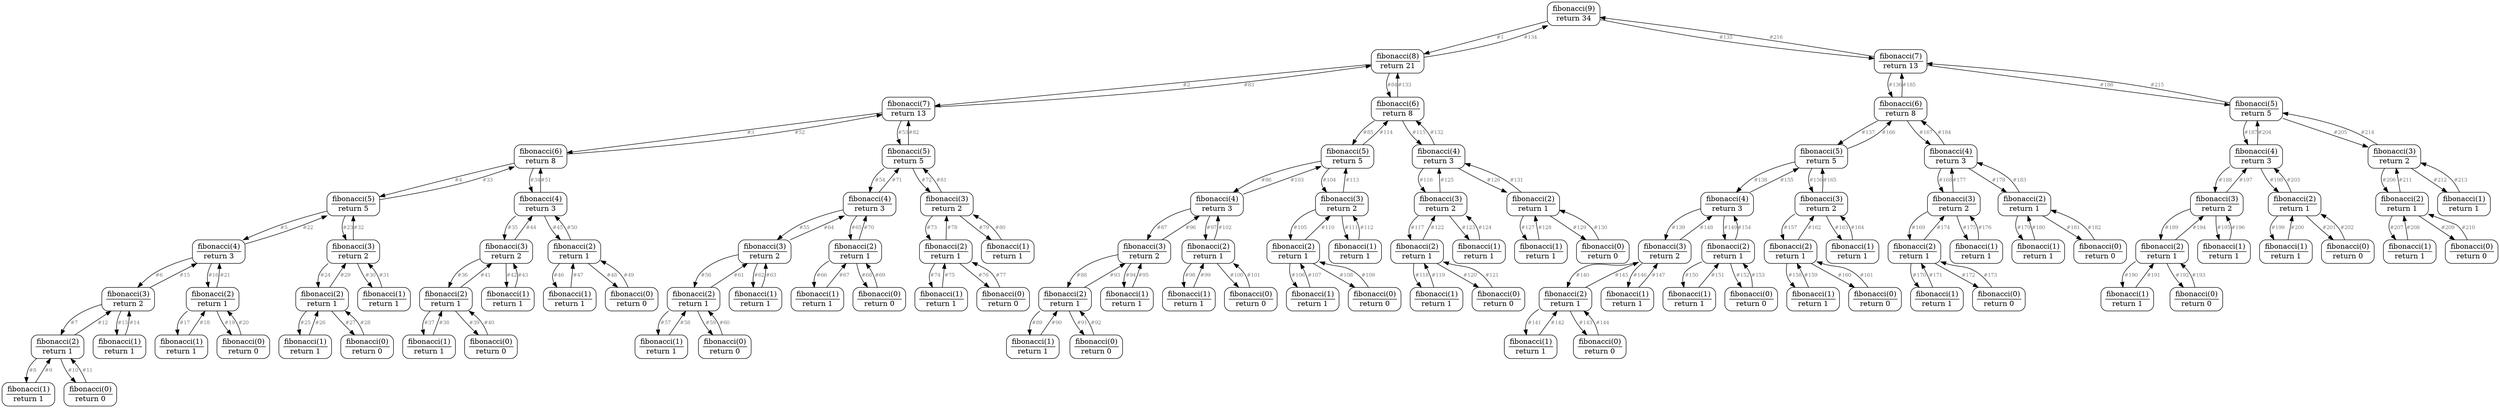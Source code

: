 digraph {
graph [
  rankdir=TB
];
node [
  style=rounded,
  shape=rectangle
];
edge [
  arrowsize=1,
  color=black,
  fontsize=10,
  fontcolor=gray45
];

140332247351504 [
  label=<<TABLE BORDER="0" CELLBORDER="0" CELLSPACING="0"><TR><TD>fibonacci(9)</TD></TR><HR/><TR><TD>return 34</TD></TR></TABLE>>
];
140332247351536 [
  label=<<TABLE BORDER="0" CELLBORDER="0" CELLSPACING="0"><TR><TD>fibonacci(8)</TD></TR><HR/><TR><TD>return 21</TD></TR></TABLE>>
];
140332247351568 [
  label=<<TABLE BORDER="0" CELLBORDER="0" CELLSPACING="0"><TR><TD>fibonacci(7)</TD></TR><HR/><TR><TD>return 13</TD></TR></TABLE>>
];
140332247351600 [
  label=<<TABLE BORDER="0" CELLBORDER="0" CELLSPACING="0"><TR><TD>fibonacci(6)</TD></TR><HR/><TR><TD>return 8</TD></TR></TABLE>>
];
140332247351632 [
  label=<<TABLE BORDER="0" CELLBORDER="0" CELLSPACING="0"><TR><TD>fibonacci(5)</TD></TR><HR/><TR><TD>return 5</TD></TR></TABLE>>
];
140332247351664 [
  label=<<TABLE BORDER="0" CELLBORDER="0" CELLSPACING="0"><TR><TD>fibonacci(4)</TD></TR><HR/><TR><TD>return 3</TD></TR></TABLE>>
];
140332247351696 [
  label=<<TABLE BORDER="0" CELLBORDER="0" CELLSPACING="0"><TR><TD>fibonacci(3)</TD></TR><HR/><TR><TD>return 2</TD></TR></TABLE>>
];
140332247351728 [
  label=<<TABLE BORDER="0" CELLBORDER="0" CELLSPACING="0"><TR><TD>fibonacci(2)</TD></TR><HR/><TR><TD>return 1</TD></TR></TABLE>>
];
140332247351760 [
  label=<<TABLE BORDER="0" CELLBORDER="0" CELLSPACING="0"><TR><TD>fibonacci(1)</TD></TR><HR/><TR><TD>return 1</TD></TR></TABLE>>
];
140332247351792 [
  label=<<TABLE BORDER="0" CELLBORDER="0" CELLSPACING="0"><TR><TD>fibonacci(0)</TD></TR><HR/><TR><TD>return 0</TD></TR></TABLE>>
];
140332247351824 [
  label=<<TABLE BORDER="0" CELLBORDER="0" CELLSPACING="0"><TR><TD>fibonacci(1)</TD></TR><HR/><TR><TD>return 1</TD></TR></TABLE>>
];
140332247351856 [
  label=<<TABLE BORDER="0" CELLBORDER="0" CELLSPACING="0"><TR><TD>fibonacci(2)</TD></TR><HR/><TR><TD>return 1</TD></TR></TABLE>>
];
140332247351888 [
  label=<<TABLE BORDER="0" CELLBORDER="0" CELLSPACING="0"><TR><TD>fibonacci(1)</TD></TR><HR/><TR><TD>return 1</TD></TR></TABLE>>
];
140332247351920 [
  label=<<TABLE BORDER="0" CELLBORDER="0" CELLSPACING="0"><TR><TD>fibonacci(0)</TD></TR><HR/><TR><TD>return 0</TD></TR></TABLE>>
];
140332247351952 [
  label=<<TABLE BORDER="0" CELLBORDER="0" CELLSPACING="0"><TR><TD>fibonacci(3)</TD></TR><HR/><TR><TD>return 2</TD></TR></TABLE>>
];
140332247351984 [
  label=<<TABLE BORDER="0" CELLBORDER="0" CELLSPACING="0"><TR><TD>fibonacci(2)</TD></TR><HR/><TR><TD>return 1</TD></TR></TABLE>>
];
140332247352016 [
  label=<<TABLE BORDER="0" CELLBORDER="0" CELLSPACING="0"><TR><TD>fibonacci(1)</TD></TR><HR/><TR><TD>return 1</TD></TR></TABLE>>
];
140332247352048 [
  label=<<TABLE BORDER="0" CELLBORDER="0" CELLSPACING="0"><TR><TD>fibonacci(0)</TD></TR><HR/><TR><TD>return 0</TD></TR></TABLE>>
];
140332247352080 [
  label=<<TABLE BORDER="0" CELLBORDER="0" CELLSPACING="0"><TR><TD>fibonacci(1)</TD></TR><HR/><TR><TD>return 1</TD></TR></TABLE>>
];
140332247352112 [
  label=<<TABLE BORDER="0" CELLBORDER="0" CELLSPACING="0"><TR><TD>fibonacci(4)</TD></TR><HR/><TR><TD>return 3</TD></TR></TABLE>>
];
140332247352144 [
  label=<<TABLE BORDER="0" CELLBORDER="0" CELLSPACING="0"><TR><TD>fibonacci(3)</TD></TR><HR/><TR><TD>return 2</TD></TR></TABLE>>
];
140332247352176 [
  label=<<TABLE BORDER="0" CELLBORDER="0" CELLSPACING="0"><TR><TD>fibonacci(2)</TD></TR><HR/><TR><TD>return 1</TD></TR></TABLE>>
];
140332247352208 [
  label=<<TABLE BORDER="0" CELLBORDER="0" CELLSPACING="0"><TR><TD>fibonacci(1)</TD></TR><HR/><TR><TD>return 1</TD></TR></TABLE>>
];
140332247352240 [
  label=<<TABLE BORDER="0" CELLBORDER="0" CELLSPACING="0"><TR><TD>fibonacci(0)</TD></TR><HR/><TR><TD>return 0</TD></TR></TABLE>>
];
140332247352272 [
  label=<<TABLE BORDER="0" CELLBORDER="0" CELLSPACING="0"><TR><TD>fibonacci(1)</TD></TR><HR/><TR><TD>return 1</TD></TR></TABLE>>
];
140332247352304 [
  label=<<TABLE BORDER="0" CELLBORDER="0" CELLSPACING="0"><TR><TD>fibonacci(2)</TD></TR><HR/><TR><TD>return 1</TD></TR></TABLE>>
];
140332247352336 [
  label=<<TABLE BORDER="0" CELLBORDER="0" CELLSPACING="0"><TR><TD>fibonacci(1)</TD></TR><HR/><TR><TD>return 1</TD></TR></TABLE>>
];
140332247352368 [
  label=<<TABLE BORDER="0" CELLBORDER="0" CELLSPACING="0"><TR><TD>fibonacci(0)</TD></TR><HR/><TR><TD>return 0</TD></TR></TABLE>>
];
140332247352400 [
  label=<<TABLE BORDER="0" CELLBORDER="0" CELLSPACING="0"><TR><TD>fibonacci(5)</TD></TR><HR/><TR><TD>return 5</TD></TR></TABLE>>
];
140332247352432 [
  label=<<TABLE BORDER="0" CELLBORDER="0" CELLSPACING="0"><TR><TD>fibonacci(4)</TD></TR><HR/><TR><TD>return 3</TD></TR></TABLE>>
];
140332247352464 [
  label=<<TABLE BORDER="0" CELLBORDER="0" CELLSPACING="0"><TR><TD>fibonacci(3)</TD></TR><HR/><TR><TD>return 2</TD></TR></TABLE>>
];
140332247352496 [
  label=<<TABLE BORDER="0" CELLBORDER="0" CELLSPACING="0"><TR><TD>fibonacci(2)</TD></TR><HR/><TR><TD>return 1</TD></TR></TABLE>>
];
140332247352528 [
  label=<<TABLE BORDER="0" CELLBORDER="0" CELLSPACING="0"><TR><TD>fibonacci(1)</TD></TR><HR/><TR><TD>return 1</TD></TR></TABLE>>
];
140332247352560 [
  label=<<TABLE BORDER="0" CELLBORDER="0" CELLSPACING="0"><TR><TD>fibonacci(0)</TD></TR><HR/><TR><TD>return 0</TD></TR></TABLE>>
];
140332247352592 [
  label=<<TABLE BORDER="0" CELLBORDER="0" CELLSPACING="0"><TR><TD>fibonacci(1)</TD></TR><HR/><TR><TD>return 1</TD></TR></TABLE>>
];
140332247352624 [
  label=<<TABLE BORDER="0" CELLBORDER="0" CELLSPACING="0"><TR><TD>fibonacci(2)</TD></TR><HR/><TR><TD>return 1</TD></TR></TABLE>>
];
140332247352656 [
  label=<<TABLE BORDER="0" CELLBORDER="0" CELLSPACING="0"><TR><TD>fibonacci(1)</TD></TR><HR/><TR><TD>return 1</TD></TR></TABLE>>
];
140332247352688 [
  label=<<TABLE BORDER="0" CELLBORDER="0" CELLSPACING="0"><TR><TD>fibonacci(0)</TD></TR><HR/><TR><TD>return 0</TD></TR></TABLE>>
];
140332247352720 [
  label=<<TABLE BORDER="0" CELLBORDER="0" CELLSPACING="0"><TR><TD>fibonacci(3)</TD></TR><HR/><TR><TD>return 2</TD></TR></TABLE>>
];
140332247352752 [
  label=<<TABLE BORDER="0" CELLBORDER="0" CELLSPACING="0"><TR><TD>fibonacci(2)</TD></TR><HR/><TR><TD>return 1</TD></TR></TABLE>>
];
140332247352784 [
  label=<<TABLE BORDER="0" CELLBORDER="0" CELLSPACING="0"><TR><TD>fibonacci(1)</TD></TR><HR/><TR><TD>return 1</TD></TR></TABLE>>
];
140332247352816 [
  label=<<TABLE BORDER="0" CELLBORDER="0" CELLSPACING="0"><TR><TD>fibonacci(0)</TD></TR><HR/><TR><TD>return 0</TD></TR></TABLE>>
];
140332247352848 [
  label=<<TABLE BORDER="0" CELLBORDER="0" CELLSPACING="0"><TR><TD>fibonacci(1)</TD></TR><HR/><TR><TD>return 1</TD></TR></TABLE>>
];
140332247352880 [
  label=<<TABLE BORDER="0" CELLBORDER="0" CELLSPACING="0"><TR><TD>fibonacci(6)</TD></TR><HR/><TR><TD>return 8</TD></TR></TABLE>>
];
140332247352912 [
  label=<<TABLE BORDER="0" CELLBORDER="0" CELLSPACING="0"><TR><TD>fibonacci(5)</TD></TR><HR/><TR><TD>return 5</TD></TR></TABLE>>
];
140332247352944 [
  label=<<TABLE BORDER="0" CELLBORDER="0" CELLSPACING="0"><TR><TD>fibonacci(4)</TD></TR><HR/><TR><TD>return 3</TD></TR></TABLE>>
];
140332247352976 [
  label=<<TABLE BORDER="0" CELLBORDER="0" CELLSPACING="0"><TR><TD>fibonacci(3)</TD></TR><HR/><TR><TD>return 2</TD></TR></TABLE>>
];
140332247353008 [
  label=<<TABLE BORDER="0" CELLBORDER="0" CELLSPACING="0"><TR><TD>fibonacci(2)</TD></TR><HR/><TR><TD>return 1</TD></TR></TABLE>>
];
140332247353040 [
  label=<<TABLE BORDER="0" CELLBORDER="0" CELLSPACING="0"><TR><TD>fibonacci(1)</TD></TR><HR/><TR><TD>return 1</TD></TR></TABLE>>
];
140332247353072 [
  label=<<TABLE BORDER="0" CELLBORDER="0" CELLSPACING="0"><TR><TD>fibonacci(0)</TD></TR><HR/><TR><TD>return 0</TD></TR></TABLE>>
];
140332247353104 [
  label=<<TABLE BORDER="0" CELLBORDER="0" CELLSPACING="0"><TR><TD>fibonacci(1)</TD></TR><HR/><TR><TD>return 1</TD></TR></TABLE>>
];
140332247353136 [
  label=<<TABLE BORDER="0" CELLBORDER="0" CELLSPACING="0"><TR><TD>fibonacci(2)</TD></TR><HR/><TR><TD>return 1</TD></TR></TABLE>>
];
140332247353168 [
  label=<<TABLE BORDER="0" CELLBORDER="0" CELLSPACING="0"><TR><TD>fibonacci(1)</TD></TR><HR/><TR><TD>return 1</TD></TR></TABLE>>
];
140332247353200 [
  label=<<TABLE BORDER="0" CELLBORDER="0" CELLSPACING="0"><TR><TD>fibonacci(0)</TD></TR><HR/><TR><TD>return 0</TD></TR></TABLE>>
];
140332247353232 [
  label=<<TABLE BORDER="0" CELLBORDER="0" CELLSPACING="0"><TR><TD>fibonacci(3)</TD></TR><HR/><TR><TD>return 2</TD></TR></TABLE>>
];
140332247353264 [
  label=<<TABLE BORDER="0" CELLBORDER="0" CELLSPACING="0"><TR><TD>fibonacci(2)</TD></TR><HR/><TR><TD>return 1</TD></TR></TABLE>>
];
140332247353296 [
  label=<<TABLE BORDER="0" CELLBORDER="0" CELLSPACING="0"><TR><TD>fibonacci(1)</TD></TR><HR/><TR><TD>return 1</TD></TR></TABLE>>
];
140332247353328 [
  label=<<TABLE BORDER="0" CELLBORDER="0" CELLSPACING="0"><TR><TD>fibonacci(0)</TD></TR><HR/><TR><TD>return 0</TD></TR></TABLE>>
];
140332247353360 [
  label=<<TABLE BORDER="0" CELLBORDER="0" CELLSPACING="0"><TR><TD>fibonacci(1)</TD></TR><HR/><TR><TD>return 1</TD></TR></TABLE>>
];
140332247353392 [
  label=<<TABLE BORDER="0" CELLBORDER="0" CELLSPACING="0"><TR><TD>fibonacci(4)</TD></TR><HR/><TR><TD>return 3</TD></TR></TABLE>>
];
140332247353424 [
  label=<<TABLE BORDER="0" CELLBORDER="0" CELLSPACING="0"><TR><TD>fibonacci(3)</TD></TR><HR/><TR><TD>return 2</TD></TR></TABLE>>
];
140332247353456 [
  label=<<TABLE BORDER="0" CELLBORDER="0" CELLSPACING="0"><TR><TD>fibonacci(2)</TD></TR><HR/><TR><TD>return 1</TD></TR></TABLE>>
];
140332247353488 [
  label=<<TABLE BORDER="0" CELLBORDER="0" CELLSPACING="0"><TR><TD>fibonacci(1)</TD></TR><HR/><TR><TD>return 1</TD></TR></TABLE>>
];
140332247353520 [
  label=<<TABLE BORDER="0" CELLBORDER="0" CELLSPACING="0"><TR><TD>fibonacci(0)</TD></TR><HR/><TR><TD>return 0</TD></TR></TABLE>>
];
140332247353552 [
  label=<<TABLE BORDER="0" CELLBORDER="0" CELLSPACING="0"><TR><TD>fibonacci(1)</TD></TR><HR/><TR><TD>return 1</TD></TR></TABLE>>
];
140332247353584 [
  label=<<TABLE BORDER="0" CELLBORDER="0" CELLSPACING="0"><TR><TD>fibonacci(2)</TD></TR><HR/><TR><TD>return 1</TD></TR></TABLE>>
];
140332247353616 [
  label=<<TABLE BORDER="0" CELLBORDER="0" CELLSPACING="0"><TR><TD>fibonacci(1)</TD></TR><HR/><TR><TD>return 1</TD></TR></TABLE>>
];
140332247353648 [
  label=<<TABLE BORDER="0" CELLBORDER="0" CELLSPACING="0"><TR><TD>fibonacci(0)</TD></TR><HR/><TR><TD>return 0</TD></TR></TABLE>>
];
140332247353680 [
  label=<<TABLE BORDER="0" CELLBORDER="0" CELLSPACING="0"><TR><TD>fibonacci(7)</TD></TR><HR/><TR><TD>return 13</TD></TR></TABLE>>
];
140332247353712 [
  label=<<TABLE BORDER="0" CELLBORDER="0" CELLSPACING="0"><TR><TD>fibonacci(6)</TD></TR><HR/><TR><TD>return 8</TD></TR></TABLE>>
];
140332247353744 [
  label=<<TABLE BORDER="0" CELLBORDER="0" CELLSPACING="0"><TR><TD>fibonacci(5)</TD></TR><HR/><TR><TD>return 5</TD></TR></TABLE>>
];
140332247353776 [
  label=<<TABLE BORDER="0" CELLBORDER="0" CELLSPACING="0"><TR><TD>fibonacci(4)</TD></TR><HR/><TR><TD>return 3</TD></TR></TABLE>>
];
140332247353808 [
  label=<<TABLE BORDER="0" CELLBORDER="0" CELLSPACING="0"><TR><TD>fibonacci(3)</TD></TR><HR/><TR><TD>return 2</TD></TR></TABLE>>
];
140332247353840 [
  label=<<TABLE BORDER="0" CELLBORDER="0" CELLSPACING="0"><TR><TD>fibonacci(2)</TD></TR><HR/><TR><TD>return 1</TD></TR></TABLE>>
];
140332247353872 [
  label=<<TABLE BORDER="0" CELLBORDER="0" CELLSPACING="0"><TR><TD>fibonacci(1)</TD></TR><HR/><TR><TD>return 1</TD></TR></TABLE>>
];
140332247353904 [
  label=<<TABLE BORDER="0" CELLBORDER="0" CELLSPACING="0"><TR><TD>fibonacci(0)</TD></TR><HR/><TR><TD>return 0</TD></TR></TABLE>>
];
140332247353936 [
  label=<<TABLE BORDER="0" CELLBORDER="0" CELLSPACING="0"><TR><TD>fibonacci(1)</TD></TR><HR/><TR><TD>return 1</TD></TR></TABLE>>
];
140332247353968 [
  label=<<TABLE BORDER="0" CELLBORDER="0" CELLSPACING="0"><TR><TD>fibonacci(2)</TD></TR><HR/><TR><TD>return 1</TD></TR></TABLE>>
];
140332247354000 [
  label=<<TABLE BORDER="0" CELLBORDER="0" CELLSPACING="0"><TR><TD>fibonacci(1)</TD></TR><HR/><TR><TD>return 1</TD></TR></TABLE>>
];
140332247354032 [
  label=<<TABLE BORDER="0" CELLBORDER="0" CELLSPACING="0"><TR><TD>fibonacci(0)</TD></TR><HR/><TR><TD>return 0</TD></TR></TABLE>>
];
140332247354064 [
  label=<<TABLE BORDER="0" CELLBORDER="0" CELLSPACING="0"><TR><TD>fibonacci(3)</TD></TR><HR/><TR><TD>return 2</TD></TR></TABLE>>
];
140332247354096 [
  label=<<TABLE BORDER="0" CELLBORDER="0" CELLSPACING="0"><TR><TD>fibonacci(2)</TD></TR><HR/><TR><TD>return 1</TD></TR></TABLE>>
];
140332247354128 [
  label=<<TABLE BORDER="0" CELLBORDER="0" CELLSPACING="0"><TR><TD>fibonacci(1)</TD></TR><HR/><TR><TD>return 1</TD></TR></TABLE>>
];
140332247354160 [
  label=<<TABLE BORDER="0" CELLBORDER="0" CELLSPACING="0"><TR><TD>fibonacci(0)</TD></TR><HR/><TR><TD>return 0</TD></TR></TABLE>>
];
140332247354192 [
  label=<<TABLE BORDER="0" CELLBORDER="0" CELLSPACING="0"><TR><TD>fibonacci(1)</TD></TR><HR/><TR><TD>return 1</TD></TR></TABLE>>
];
140332247354224 [
  label=<<TABLE BORDER="0" CELLBORDER="0" CELLSPACING="0"><TR><TD>fibonacci(4)</TD></TR><HR/><TR><TD>return 3</TD></TR></TABLE>>
];
140332247354256 [
  label=<<TABLE BORDER="0" CELLBORDER="0" CELLSPACING="0"><TR><TD>fibonacci(3)</TD></TR><HR/><TR><TD>return 2</TD></TR></TABLE>>
];
140332247354288 [
  label=<<TABLE BORDER="0" CELLBORDER="0" CELLSPACING="0"><TR><TD>fibonacci(2)</TD></TR><HR/><TR><TD>return 1</TD></TR></TABLE>>
];
140332247354320 [
  label=<<TABLE BORDER="0" CELLBORDER="0" CELLSPACING="0"><TR><TD>fibonacci(1)</TD></TR><HR/><TR><TD>return 1</TD></TR></TABLE>>
];
140332247354352 [
  label=<<TABLE BORDER="0" CELLBORDER="0" CELLSPACING="0"><TR><TD>fibonacci(0)</TD></TR><HR/><TR><TD>return 0</TD></TR></TABLE>>
];
140332247354384 [
  label=<<TABLE BORDER="0" CELLBORDER="0" CELLSPACING="0"><TR><TD>fibonacci(1)</TD></TR><HR/><TR><TD>return 1</TD></TR></TABLE>>
];
140332247354416 [
  label=<<TABLE BORDER="0" CELLBORDER="0" CELLSPACING="0"><TR><TD>fibonacci(2)</TD></TR><HR/><TR><TD>return 1</TD></TR></TABLE>>
];
140332247354448 [
  label=<<TABLE BORDER="0" CELLBORDER="0" CELLSPACING="0"><TR><TD>fibonacci(1)</TD></TR><HR/><TR><TD>return 1</TD></TR></TABLE>>
];
140332247354480 [
  label=<<TABLE BORDER="0" CELLBORDER="0" CELLSPACING="0"><TR><TD>fibonacci(0)</TD></TR><HR/><TR><TD>return 0</TD></TR></TABLE>>
];
140332247354512 [
  label=<<TABLE BORDER="0" CELLBORDER="0" CELLSPACING="0"><TR><TD>fibonacci(5)</TD></TR><HR/><TR><TD>return 5</TD></TR></TABLE>>
];
140332247354544 [
  label=<<TABLE BORDER="0" CELLBORDER="0" CELLSPACING="0"><TR><TD>fibonacci(4)</TD></TR><HR/><TR><TD>return 3</TD></TR></TABLE>>
];
140332247354576 [
  label=<<TABLE BORDER="0" CELLBORDER="0" CELLSPACING="0"><TR><TD>fibonacci(3)</TD></TR><HR/><TR><TD>return 2</TD></TR></TABLE>>
];
140332247354608 [
  label=<<TABLE BORDER="0" CELLBORDER="0" CELLSPACING="0"><TR><TD>fibonacci(2)</TD></TR><HR/><TR><TD>return 1</TD></TR></TABLE>>
];
140332247354640 [
  label=<<TABLE BORDER="0" CELLBORDER="0" CELLSPACING="0"><TR><TD>fibonacci(1)</TD></TR><HR/><TR><TD>return 1</TD></TR></TABLE>>
];
140332247354672 [
  label=<<TABLE BORDER="0" CELLBORDER="0" CELLSPACING="0"><TR><TD>fibonacci(0)</TD></TR><HR/><TR><TD>return 0</TD></TR></TABLE>>
];
140332247354704 [
  label=<<TABLE BORDER="0" CELLBORDER="0" CELLSPACING="0"><TR><TD>fibonacci(1)</TD></TR><HR/><TR><TD>return 1</TD></TR></TABLE>>
];
140332247354736 [
  label=<<TABLE BORDER="0" CELLBORDER="0" CELLSPACING="0"><TR><TD>fibonacci(2)</TD></TR><HR/><TR><TD>return 1</TD></TR></TABLE>>
];
140332247354768 [
  label=<<TABLE BORDER="0" CELLBORDER="0" CELLSPACING="0"><TR><TD>fibonacci(1)</TD></TR><HR/><TR><TD>return 1</TD></TR></TABLE>>
];
140332247354800 [
  label=<<TABLE BORDER="0" CELLBORDER="0" CELLSPACING="0"><TR><TD>fibonacci(0)</TD></TR><HR/><TR><TD>return 0</TD></TR></TABLE>>
];
140332247354832 [
  label=<<TABLE BORDER="0" CELLBORDER="0" CELLSPACING="0"><TR><TD>fibonacci(3)</TD></TR><HR/><TR><TD>return 2</TD></TR></TABLE>>
];
140332247354864 [
  label=<<TABLE BORDER="0" CELLBORDER="0" CELLSPACING="0"><TR><TD>fibonacci(2)</TD></TR><HR/><TR><TD>return 1</TD></TR></TABLE>>
];
140332247354896 [
  label=<<TABLE BORDER="0" CELLBORDER="0" CELLSPACING="0"><TR><TD>fibonacci(1)</TD></TR><HR/><TR><TD>return 1</TD></TR></TABLE>>
];
140332247354928 [
  label=<<TABLE BORDER="0" CELLBORDER="0" CELLSPACING="0"><TR><TD>fibonacci(0)</TD></TR><HR/><TR><TD>return 0</TD></TR></TABLE>>
];
140332247354960 [
  label=<<TABLE BORDER="0" CELLBORDER="0" CELLSPACING="0"><TR><TD>fibonacci(1)</TD></TR><HR/><TR><TD>return 1</TD></TR></TABLE>>
];
140332247351504 -> 140332247351536 [
  label="#1"
];
140332247351536 -> 140332247351568 [
  label="#2"
];
140332247351568 -> 140332247351600 [
  label="#3"
];
140332247351600 -> 140332247351632 [
  label="#4"
];
140332247351632 -> 140332247351664 [
  label="#5"
];
140332247351664 -> 140332247351696 [
  label="#6"
];
140332247351696 -> 140332247351728 [
  label="#7"
];
140332247351728 -> 140332247351760 [
  label="#8"
];
140332247351760 -> 140332247351728 [
  label="#9"
];
140332247351728 -> 140332247351792 [
  label="#10"
];
140332247351792 -> 140332247351728 [
  label="#11"
];
140332247351728 -> 140332247351696 [
  label="#12"
];
140332247351696 -> 140332247351824 [
  label="#13"
];
140332247351824 -> 140332247351696 [
  label="#14"
];
140332247351696 -> 140332247351664 [
  label="#15"
];
140332247351664 -> 140332247351856 [
  label="#16"
];
140332247351856 -> 140332247351888 [
  label="#17"
];
140332247351888 -> 140332247351856 [
  label="#18"
];
140332247351856 -> 140332247351920 [
  label="#19"
];
140332247351920 -> 140332247351856 [
  label="#20"
];
140332247351856 -> 140332247351664 [
  label="#21"
];
140332247351664 -> 140332247351632 [
  label="#22"
];
140332247351632 -> 140332247351952 [
  label="#23"
];
140332247351952 -> 140332247351984 [
  label="#24"
];
140332247351984 -> 140332247352016 [
  label="#25"
];
140332247352016 -> 140332247351984 [
  label="#26"
];
140332247351984 -> 140332247352048 [
  label="#27"
];
140332247352048 -> 140332247351984 [
  label="#28"
];
140332247351984 -> 140332247351952 [
  label="#29"
];
140332247351952 -> 140332247352080 [
  label="#30"
];
140332247352080 -> 140332247351952 [
  label="#31"
];
140332247351952 -> 140332247351632 [
  label="#32"
];
140332247351632 -> 140332247351600 [
  label="#33"
];
140332247351600 -> 140332247352112 [
  label="#34"
];
140332247352112 -> 140332247352144 [
  label="#35"
];
140332247352144 -> 140332247352176 [
  label="#36"
];
140332247352176 -> 140332247352208 [
  label="#37"
];
140332247352208 -> 140332247352176 [
  label="#38"
];
140332247352176 -> 140332247352240 [
  label="#39"
];
140332247352240 -> 140332247352176 [
  label="#40"
];
140332247352176 -> 140332247352144 [
  label="#41"
];
140332247352144 -> 140332247352272 [
  label="#42"
];
140332247352272 -> 140332247352144 [
  label="#43"
];
140332247352144 -> 140332247352112 [
  label="#44"
];
140332247352112 -> 140332247352304 [
  label="#45"
];
140332247352304 -> 140332247352336 [
  label="#46"
];
140332247352336 -> 140332247352304 [
  label="#47"
];
140332247352304 -> 140332247352368 [
  label="#48"
];
140332247352368 -> 140332247352304 [
  label="#49"
];
140332247352304 -> 140332247352112 [
  label="#50"
];
140332247352112 -> 140332247351600 [
  label="#51"
];
140332247351600 -> 140332247351568 [
  label="#52"
];
140332247351568 -> 140332247352400 [
  label="#53"
];
140332247352400 -> 140332247352432 [
  label="#54"
];
140332247352432 -> 140332247352464 [
  label="#55"
];
140332247352464 -> 140332247352496 [
  label="#56"
];
140332247352496 -> 140332247352528 [
  label="#57"
];
140332247352528 -> 140332247352496 [
  label="#58"
];
140332247352496 -> 140332247352560 [
  label="#59"
];
140332247352560 -> 140332247352496 [
  label="#60"
];
140332247352496 -> 140332247352464 [
  label="#61"
];
140332247352464 -> 140332247352592 [
  label="#62"
];
140332247352592 -> 140332247352464 [
  label="#63"
];
140332247352464 -> 140332247352432 [
  label="#64"
];
140332247352432 -> 140332247352624 [
  label="#65"
];
140332247352624 -> 140332247352656 [
  label="#66"
];
140332247352656 -> 140332247352624 [
  label="#67"
];
140332247352624 -> 140332247352688 [
  label="#68"
];
140332247352688 -> 140332247352624 [
  label="#69"
];
140332247352624 -> 140332247352432 [
  label="#70"
];
140332247352432 -> 140332247352400 [
  label="#71"
];
140332247352400 -> 140332247352720 [
  label="#72"
];
140332247352720 -> 140332247352752 [
  label="#73"
];
140332247352752 -> 140332247352784 [
  label="#74"
];
140332247352784 -> 140332247352752 [
  label="#75"
];
140332247352752 -> 140332247352816 [
  label="#76"
];
140332247352816 -> 140332247352752 [
  label="#77"
];
140332247352752 -> 140332247352720 [
  label="#78"
];
140332247352720 -> 140332247352848 [
  label="#79"
];
140332247352848 -> 140332247352720 [
  label="#80"
];
140332247352720 -> 140332247352400 [
  label="#81"
];
140332247352400 -> 140332247351568 [
  label="#82"
];
140332247351568 -> 140332247351536 [
  label="#83"
];
140332247351536 -> 140332247352880 [
  label="#84"
];
140332247352880 -> 140332247352912 [
  label="#85"
];
140332247352912 -> 140332247352944 [
  label="#86"
];
140332247352944 -> 140332247352976 [
  label="#87"
];
140332247352976 -> 140332247353008 [
  label="#88"
];
140332247353008 -> 140332247353040 [
  label="#89"
];
140332247353040 -> 140332247353008 [
  label="#90"
];
140332247353008 -> 140332247353072 [
  label="#91"
];
140332247353072 -> 140332247353008 [
  label="#92"
];
140332247353008 -> 140332247352976 [
  label="#93"
];
140332247352976 -> 140332247353104 [
  label="#94"
];
140332247353104 -> 140332247352976 [
  label="#95"
];
140332247352976 -> 140332247352944 [
  label="#96"
];
140332247352944 -> 140332247353136 [
  label="#97"
];
140332247353136 -> 140332247353168 [
  label="#98"
];
140332247353168 -> 140332247353136 [
  label="#99"
];
140332247353136 -> 140332247353200 [
  label="#100"
];
140332247353200 -> 140332247353136 [
  label="#101"
];
140332247353136 -> 140332247352944 [
  label="#102"
];
140332247352944 -> 140332247352912 [
  label="#103"
];
140332247352912 -> 140332247353232 [
  label="#104"
];
140332247353232 -> 140332247353264 [
  label="#105"
];
140332247353264 -> 140332247353296 [
  label="#106"
];
140332247353296 -> 140332247353264 [
  label="#107"
];
140332247353264 -> 140332247353328 [
  label="#108"
];
140332247353328 -> 140332247353264 [
  label="#109"
];
140332247353264 -> 140332247353232 [
  label="#110"
];
140332247353232 -> 140332247353360 [
  label="#111"
];
140332247353360 -> 140332247353232 [
  label="#112"
];
140332247353232 -> 140332247352912 [
  label="#113"
];
140332247352912 -> 140332247352880 [
  label="#114"
];
140332247352880 -> 140332247353392 [
  label="#115"
];
140332247353392 -> 140332247353424 [
  label="#116"
];
140332247353424 -> 140332247353456 [
  label="#117"
];
140332247353456 -> 140332247353488 [
  label="#118"
];
140332247353488 -> 140332247353456 [
  label="#119"
];
140332247353456 -> 140332247353520 [
  label="#120"
];
140332247353520 -> 140332247353456 [
  label="#121"
];
140332247353456 -> 140332247353424 [
  label="#122"
];
140332247353424 -> 140332247353552 [
  label="#123"
];
140332247353552 -> 140332247353424 [
  label="#124"
];
140332247353424 -> 140332247353392 [
  label="#125"
];
140332247353392 -> 140332247353584 [
  label="#126"
];
140332247353584 -> 140332247353616 [
  label="#127"
];
140332247353616 -> 140332247353584 [
  label="#128"
];
140332247353584 -> 140332247353648 [
  label="#129"
];
140332247353648 -> 140332247353584 [
  label="#130"
];
140332247353584 -> 140332247353392 [
  label="#131"
];
140332247353392 -> 140332247352880 [
  label="#132"
];
140332247352880 -> 140332247351536 [
  label="#133"
];
140332247351536 -> 140332247351504 [
  label="#134"
];
140332247351504 -> 140332247353680 [
  label="#135"
];
140332247353680 -> 140332247353712 [
  label="#136"
];
140332247353712 -> 140332247353744 [
  label="#137"
];
140332247353744 -> 140332247353776 [
  label="#138"
];
140332247353776 -> 140332247353808 [
  label="#139"
];
140332247353808 -> 140332247353840 [
  label="#140"
];
140332247353840 -> 140332247353872 [
  label="#141"
];
140332247353872 -> 140332247353840 [
  label="#142"
];
140332247353840 -> 140332247353904 [
  label="#143"
];
140332247353904 -> 140332247353840 [
  label="#144"
];
140332247353840 -> 140332247353808 [
  label="#145"
];
140332247353808 -> 140332247353936 [
  label="#146"
];
140332247353936 -> 140332247353808 [
  label="#147"
];
140332247353808 -> 140332247353776 [
  label="#148"
];
140332247353776 -> 140332247353968 [
  label="#149"
];
140332247353968 -> 140332247354000 [
  label="#150"
];
140332247354000 -> 140332247353968 [
  label="#151"
];
140332247353968 -> 140332247354032 [
  label="#152"
];
140332247354032 -> 140332247353968 [
  label="#153"
];
140332247353968 -> 140332247353776 [
  label="#154"
];
140332247353776 -> 140332247353744 [
  label="#155"
];
140332247353744 -> 140332247354064 [
  label="#156"
];
140332247354064 -> 140332247354096 [
  label="#157"
];
140332247354096 -> 140332247354128 [
  label="#158"
];
140332247354128 -> 140332247354096 [
  label="#159"
];
140332247354096 -> 140332247354160 [
  label="#160"
];
140332247354160 -> 140332247354096 [
  label="#161"
];
140332247354096 -> 140332247354064 [
  label="#162"
];
140332247354064 -> 140332247354192 [
  label="#163"
];
140332247354192 -> 140332247354064 [
  label="#164"
];
140332247354064 -> 140332247353744 [
  label="#165"
];
140332247353744 -> 140332247353712 [
  label="#166"
];
140332247353712 -> 140332247354224 [
  label="#167"
];
140332247354224 -> 140332247354256 [
  label="#168"
];
140332247354256 -> 140332247354288 [
  label="#169"
];
140332247354288 -> 140332247354320 [
  label="#170"
];
140332247354320 -> 140332247354288 [
  label="#171"
];
140332247354288 -> 140332247354352 [
  label="#172"
];
140332247354352 -> 140332247354288 [
  label="#173"
];
140332247354288 -> 140332247354256 [
  label="#174"
];
140332247354256 -> 140332247354384 [
  label="#175"
];
140332247354384 -> 140332247354256 [
  label="#176"
];
140332247354256 -> 140332247354224 [
  label="#177"
];
140332247354224 -> 140332247354416 [
  label="#178"
];
140332247354416 -> 140332247354448 [
  label="#179"
];
140332247354448 -> 140332247354416 [
  label="#180"
];
140332247354416 -> 140332247354480 [
  label="#181"
];
140332247354480 -> 140332247354416 [
  label="#182"
];
140332247354416 -> 140332247354224 [
  label="#183"
];
140332247354224 -> 140332247353712 [
  label="#184"
];
140332247353712 -> 140332247353680 [
  label="#185"
];
140332247353680 -> 140332247354512 [
  label="#186"
];
140332247354512 -> 140332247354544 [
  label="#187"
];
140332247354544 -> 140332247354576 [
  label="#188"
];
140332247354576 -> 140332247354608 [
  label="#189"
];
140332247354608 -> 140332247354640 [
  label="#190"
];
140332247354640 -> 140332247354608 [
  label="#191"
];
140332247354608 -> 140332247354672 [
  label="#192"
];
140332247354672 -> 140332247354608 [
  label="#193"
];
140332247354608 -> 140332247354576 [
  label="#194"
];
140332247354576 -> 140332247354704 [
  label="#195"
];
140332247354704 -> 140332247354576 [
  label="#196"
];
140332247354576 -> 140332247354544 [
  label="#197"
];
140332247354544 -> 140332247354736 [
  label="#198"
];
140332247354736 -> 140332247354768 [
  label="#199"
];
140332247354768 -> 140332247354736 [
  label="#200"
];
140332247354736 -> 140332247354800 [
  label="#201"
];
140332247354800 -> 140332247354736 [
  label="#202"
];
140332247354736 -> 140332247354544 [
  label="#203"
];
140332247354544 -> 140332247354512 [
  label="#204"
];
140332247354512 -> 140332247354832 [
  label="#205"
];
140332247354832 -> 140332247354864 [
  label="#206"
];
140332247354864 -> 140332247354896 [
  label="#207"
];
140332247354896 -> 140332247354864 [
  label="#208"
];
140332247354864 -> 140332247354928 [
  label="#209"
];
140332247354928 -> 140332247354864 [
  label="#210"
];
140332247354864 -> 140332247354832 [
  label="#211"
];
140332247354832 -> 140332247354960 [
  label="#212"
];
140332247354960 -> 140332247354832 [
  label="#213"
];
140332247354832 -> 140332247354512 [
  label="#214"
];
140332247354512 -> 140332247353680 [
  label="#215"
];
140332247353680 -> 140332247351504 [
  label="#216"
];
}